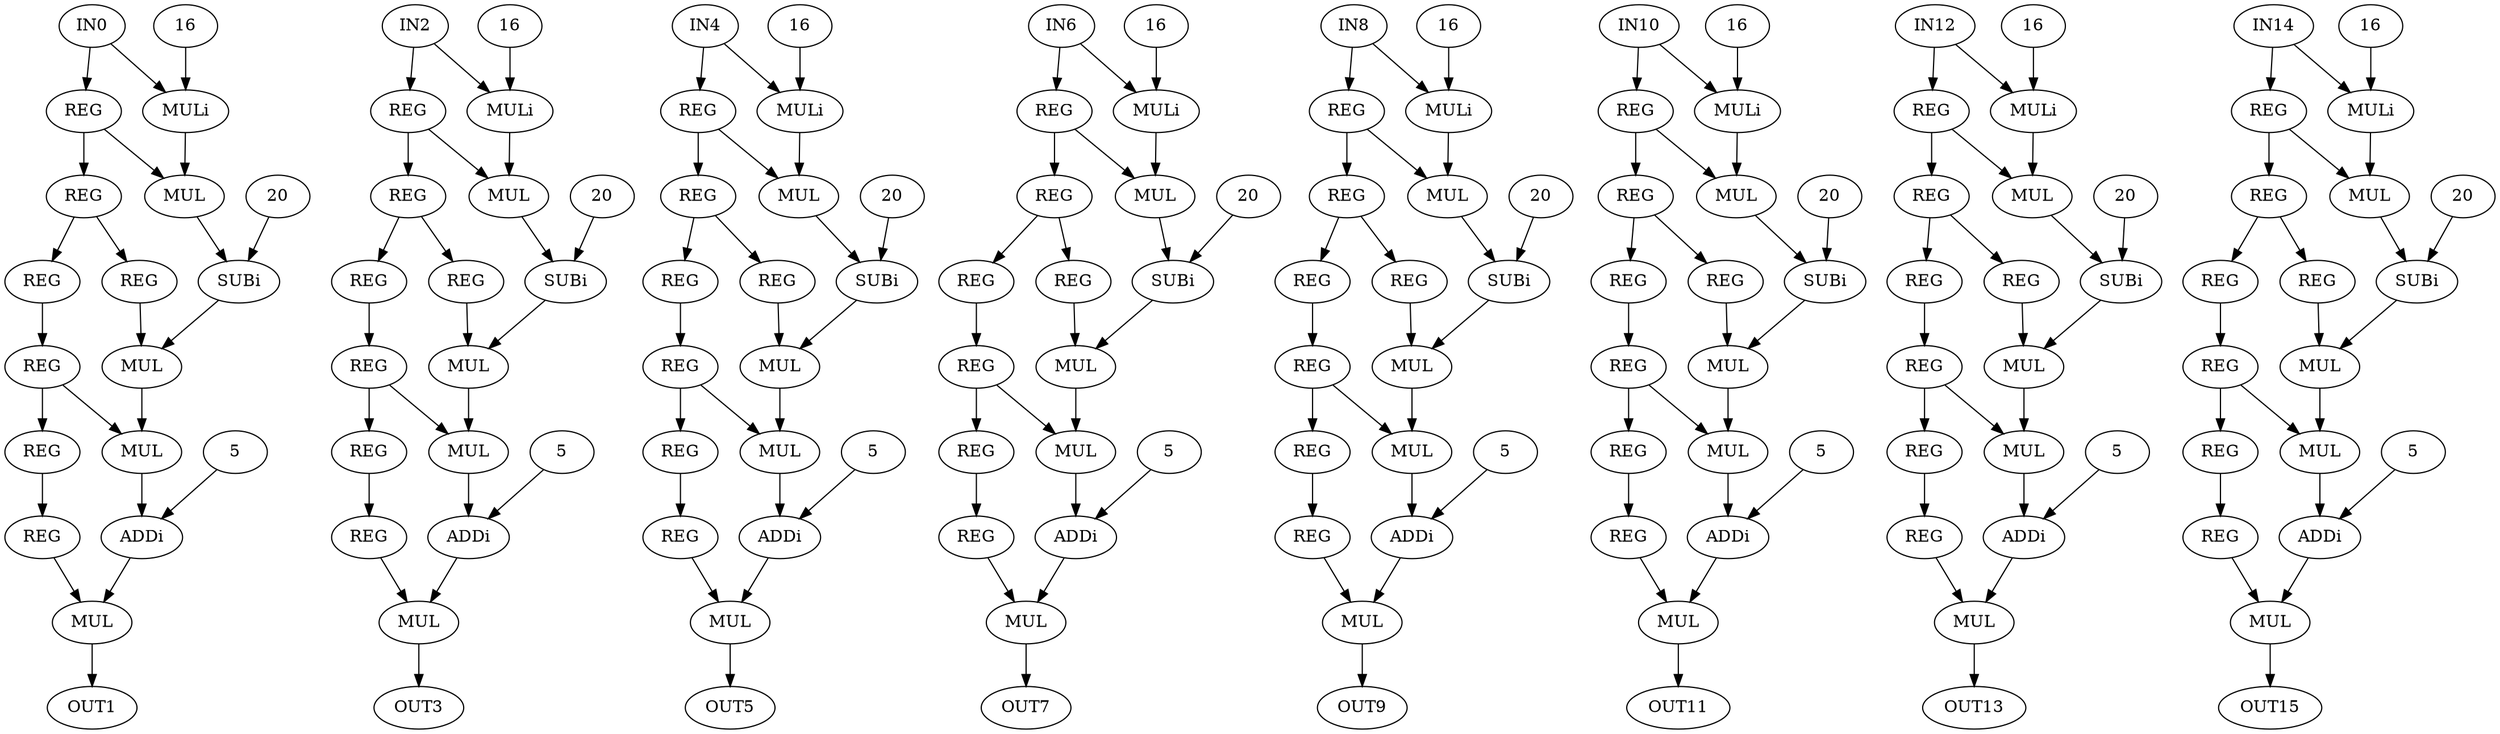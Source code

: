 digraph chebyshev{
 0 [ label = IN0 ]
 1 [ label = OUT1 ]
 2 [ label = IN2 ]
 3 [ label = OUT3 ]
 4 [ label = IN4 ]
 5 [ label = OUT5 ]
 6 [ label = IN6 ]
 7 [ label = OUT7 ]
 8 [ label = IN8 ]
 9 [ label = OUT9 ]
 10 [ label = IN10 ]
 11 [ label = OUT11 ]
 12 [ label = IN12 ]
 13 [ label = OUT13 ]
 14 [ label = IN14 ]
 15 [ label = OUT15 ]
 16 [ label = REG]
 17 [ label = REG]
 18 [ label = REG]
 19 [ label = REG]
 20 [ label = REG]
 21 [ label = REG]
 22 [ label = REG]
 23 [ label = MULi, VALUE = 16]
 "23.16"[ label = 16 ]
 24 [ label = MUL]
 25 [ label = SUBi, VALUE = 20]
 "25.20"[ label = 20 ]
 26 [ label = MUL]
 27 [ label = MUL]
 28 [ label = ADDi, VALUE = 5]
 "28.5"[ label = 5 ]
 29 [ label = MUL]
 30 [ label = REG]
 31 [ label = REG]
 32 [ label = REG]
 33 [ label = REG]
 34 [ label = REG]
 35 [ label = REG]
 36 [ label = REG]
 37 [ label = MULi, VALUE = 16]
 "37.16"[ label = 16 ]
 38 [ label = MUL]
 39 [ label = SUBi, VALUE = 20]
 "39.20"[ label = 20 ]
 40 [ label = MUL]
 41 [ label = MUL]
 42 [ label = ADDi, VALUE = 5]
 "42.5"[ label = 5 ]
 43 [ label = MUL]
 44 [ label = REG]
 45 [ label = REG]
 46 [ label = REG]
 47 [ label = REG]
 48 [ label = REG]
 49 [ label = REG]
 50 [ label = REG]
 51 [ label = MULi, VALUE = 16]
 "51.16"[ label = 16 ]
 52 [ label = MUL]
 53 [ label = SUBi, VALUE = 20]
 "53.20"[ label = 20 ]
 54 [ label = MUL]
 55 [ label = MUL]
 56 [ label = ADDi, VALUE = 5]
 "56.5"[ label = 5 ]
 57 [ label = MUL]
 58 [ label = REG]
 59 [ label = REG]
 60 [ label = REG]
 61 [ label = REG]
 62 [ label = REG]
 63 [ label = REG]
 64 [ label = REG]
 65 [ label = MULi, VALUE = 16]
 "65.16"[ label = 16 ]
 66 [ label = MUL]
 67 [ label = SUBi, VALUE = 20]
 "67.20"[ label = 20 ]
 68 [ label = MUL]
 69 [ label = MUL]
 70 [ label = ADDi, VALUE = 5]
 "70.5"[ label = 5 ]
 71 [ label = MUL]
 72 [ label = REG]
 73 [ label = REG]
 74 [ label = REG]
 75 [ label = REG]
 76 [ label = REG]
 77 [ label = REG]
 78 [ label = REG]
 79 [ label = MULi, VALUE = 16]
 "79.16"[ label = 16 ]
 80 [ label = MUL]
 81 [ label = SUBi, VALUE = 20]
 "81.20"[ label = 20 ]
 82 [ label = MUL]
 83 [ label = MUL]
 84 [ label = ADDi, VALUE = 5]
 "84.5"[ label = 5 ]
 85 [ label = MUL]
 86 [ label = REG]
 87 [ label = REG]
 88 [ label = REG]
 89 [ label = REG]
 90 [ label = REG]
 91 [ label = REG]
 92 [ label = REG]
 93 [ label = MULi, VALUE = 16]
 "93.16"[ label = 16 ]
 94 [ label = MUL]
 95 [ label = SUBi, VALUE = 20]
 "95.20"[ label = 20 ]
 96 [ label = MUL]
 97 [ label = MUL]
 98 [ label = ADDi, VALUE = 5]
 "98.5"[ label = 5 ]
 99 [ label = MUL]
 100 [ label = REG]
 101 [ label = REG]
 102 [ label = REG]
 103 [ label = REG]
 104 [ label = REG]
 105 [ label = REG]
 106 [ label = REG]
 107 [ label = MULi, VALUE = 16]
 "107.16"[ label = 16 ]
 108 [ label = MUL]
 109 [ label = SUBi, VALUE = 20]
 "109.20"[ label = 20 ]
 110 [ label = MUL]
 111 [ label = MUL]
 112 [ label = ADDi, VALUE = 5]
 "112.5"[ label = 5 ]
 113 [ label = MUL]
 114 [ label = REG]
 115 [ label = REG]
 116 [ label = REG]
 117 [ label = REG]
 118 [ label = REG]
 119 [ label = REG]
 120 [ label = REG]
 121 [ label = MULi, VALUE = 16]
 "121.16"[ label = 16 ]
 122 [ label = MUL]
 123 [ label = SUBi, VALUE = 20]
 "123.20"[ label = 20 ]
 124 [ label = MUL]
 125 [ label = MUL]
 126 [ label = ADDi, VALUE = 5]
 "126.5"[ label = 5 ]
 127 [ label = MUL]
 0 -> 23
 0 -> 16
 2 -> 37
 2 -> 30
 4 -> 51
 4 -> 44
 6 -> 65
 6 -> 58
 8 -> 79
 8 -> 72
 10 -> 93
 10 -> 86
 12 -> 107
 12 -> 100
 14 -> 121
 14 -> 114
 16 -> 17
 16 -> 24
 17 -> 20
 17 -> 22
 18 -> 21
 18 -> 27
 19 -> 29
 20 -> 18
 21 -> 19
 22 -> 26
 "23.16" -> 23
 23 -> 24
 24 -> 25
 "25.20" -> 25
 25 -> 26
 26 -> 27
 27 -> 28
 "28.5" -> 28
 28 -> 29
 29 -> 1
 30 -> 31
 30 -> 38
 31 -> 34
 31 -> 36
 32 -> 35
 32 -> 41
 33 -> 43
 34 -> 32
 35 -> 33
 36 -> 40
 "37.16" -> 37
 37 -> 38
 38 -> 39
 "39.20" -> 39
 39 -> 40
 40 -> 41
 41 -> 42
 "42.5" -> 42
 42 -> 43
 43 -> 3
 44 -> 45
 44 -> 52
 45 -> 48
 45 -> 50
 46 -> 49
 46 -> 55
 47 -> 57
 48 -> 46
 49 -> 47
 50 -> 54
 "51.16" -> 51
 51 -> 52
 52 -> 53
 "53.20" -> 53
 53 -> 54
 54 -> 55
 55 -> 56
 "56.5" -> 56
 56 -> 57
 57 -> 5
 58 -> 59
 58 -> 66
 59 -> 62
 59 -> 64
 60 -> 63
 60 -> 69
 61 -> 71
 62 -> 60
 63 -> 61
 64 -> 68
 "65.16" -> 65
 65 -> 66
 66 -> 67
 "67.20" -> 67
 67 -> 68
 68 -> 69
 69 -> 70
 "70.5" -> 70
 70 -> 71
 71 -> 7
 72 -> 73
 72 -> 80
 73 -> 76
 73 -> 78
 74 -> 77
 74 -> 83
 75 -> 85
 76 -> 74
 77 -> 75
 78 -> 82
 "79.16" -> 79
 79 -> 80
 80 -> 81
 "81.20" -> 81
 81 -> 82
 82 -> 83
 83 -> 84
 "84.5" -> 84
 84 -> 85
 85 -> 9
 86 -> 87
 86 -> 94
 87 -> 90
 87 -> 92
 88 -> 91
 88 -> 97
 89 -> 99
 90 -> 88
 91 -> 89
 92 -> 96
 "93.16" -> 93
 93 -> 94
 94 -> 95
 "95.20" -> 95
 95 -> 96
 96 -> 97
 97 -> 98
 "98.5" -> 98
 98 -> 99
 99 -> 11
 100 -> 101
 100 -> 108
 101 -> 104
 101 -> 106
 102 -> 105
 102 -> 111
 103 -> 113
 104 -> 102
 105 -> 103
 106 -> 110
 "107.16" -> 107
 107 -> 108
 108 -> 109
 "109.20" -> 109
 109 -> 110
 110 -> 111
 111 -> 112
 "112.5" -> 112
 112 -> 113
 113 -> 13
 114 -> 115
 114 -> 122
 115 -> 118
 115 -> 120
 116 -> 119
 116 -> 125
 117 -> 127
 118 -> 116
 119 -> 117
 120 -> 124
 "121.16" -> 121
 121 -> 122
 122 -> 123
 "123.20" -> 123
 123 -> 124
 124 -> 125
 125 -> 126
 "126.5" -> 126
 126 -> 127
 127 -> 15
}
